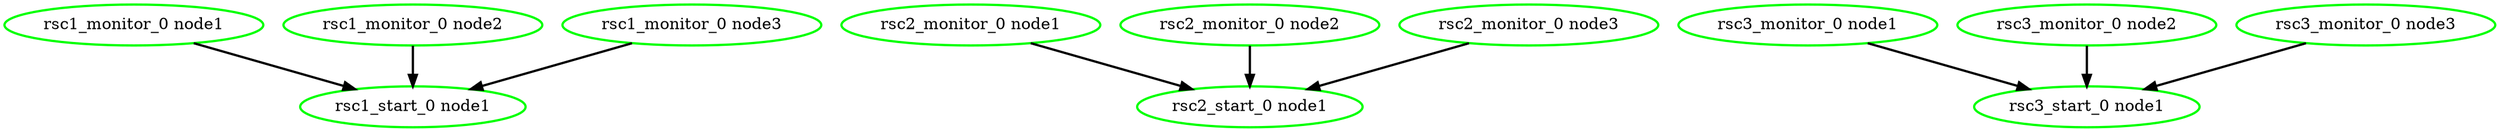digraph "g" {
"rsc1_monitor_0 node1" -> "rsc1_start_0 node1" [ style = bold]
"rsc1_monitor_0 node1" [ style=bold color="green" fontcolor="black" ]
"rsc1_monitor_0 node2" -> "rsc1_start_0 node1" [ style = bold]
"rsc1_monitor_0 node2" [ style=bold color="green" fontcolor="black" ]
"rsc1_monitor_0 node3" -> "rsc1_start_0 node1" [ style = bold]
"rsc1_monitor_0 node3" [ style=bold color="green" fontcolor="black" ]
"rsc1_start_0 node1" [ style=bold color="green" fontcolor="black" ]
"rsc2_monitor_0 node1" -> "rsc2_start_0 node1" [ style = bold]
"rsc2_monitor_0 node1" [ style=bold color="green" fontcolor="black" ]
"rsc2_monitor_0 node2" -> "rsc2_start_0 node1" [ style = bold]
"rsc2_monitor_0 node2" [ style=bold color="green" fontcolor="black" ]
"rsc2_monitor_0 node3" -> "rsc2_start_0 node1" [ style = bold]
"rsc2_monitor_0 node3" [ style=bold color="green" fontcolor="black" ]
"rsc2_start_0 node1" [ style=bold color="green" fontcolor="black" ]
"rsc3_monitor_0 node1" -> "rsc3_start_0 node1" [ style = bold]
"rsc3_monitor_0 node1" [ style=bold color="green" fontcolor="black" ]
"rsc3_monitor_0 node2" -> "rsc3_start_0 node1" [ style = bold]
"rsc3_monitor_0 node2" [ style=bold color="green" fontcolor="black" ]
"rsc3_monitor_0 node3" -> "rsc3_start_0 node1" [ style = bold]
"rsc3_monitor_0 node3" [ style=bold color="green" fontcolor="black" ]
"rsc3_start_0 node1" [ style=bold color="green" fontcolor="black" ]
}
